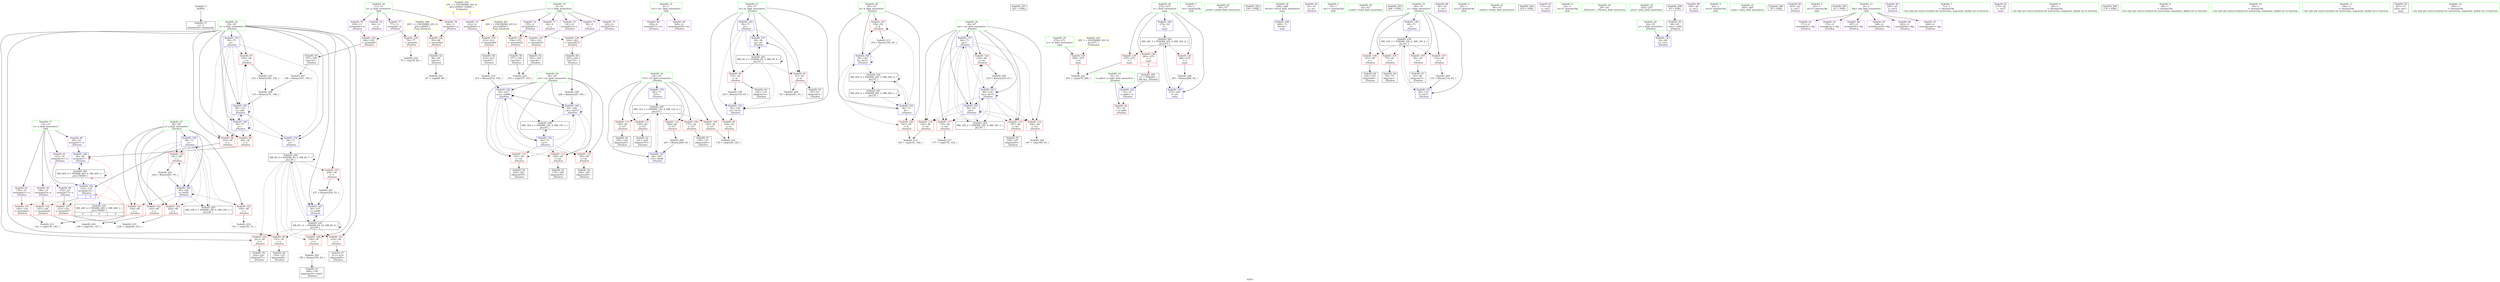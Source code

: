 digraph "SVFG" {
	label="SVFG";

	Node0x555fb4317690 [shape=record,color=grey,label="{NodeID: 0\nNullPtr}"];
	Node0x555fb4317690 -> Node0x555fb4338580[style=solid];
	Node0x555fb4338f70 [shape=record,color=red,label="{NodeID: 97\n100\<--38\n\<--x\n_Z5solvei\n}"];
	Node0x555fb4338f70 -> Node0x555fb4344d30[style=solid];
	Node0x555fb4327510 [shape=record,color=green,label="{NodeID: 14\n6\<--7\nocc\<--occ_field_insensitive\nGlob }"];
	Node0x555fb4327510 -> Node0x555fb433af00[style=solid];
	Node0x555fb4327510 -> Node0x555fb433afd0[style=solid];
	Node0x555fb4339ad0 [shape=record,color=red,label="{NodeID: 111\n230\<--42\n\<--i15\n_Z5solvei\n}"];
	Node0x555fb4339ad0 -> Node0x555fb433a950[style=solid];
	Node0x555fb4337d40 [shape=record,color=green,label="{NodeID: 28\n50\<--51\nk\<--k_field_insensitive\n_Z5solvei\n}"];
	Node0x555fb4337d40 -> Node0x555fb433ee40[style=solid];
	Node0x555fb4337d40 -> Node0x555fb433ef10[style=solid];
	Node0x555fb4337d40 -> Node0x555fb4340910[style=solid];
	Node0x555fb4337d40 -> Node0x555fb43409e0[style=solid];
	Node0x555fb40c2750 [shape=record,color=black,label="{NodeID: 291\n251 = PHI()\n}"];
	Node0x555fb4344a30 [shape=record,color=grey,label="{NodeID: 208\n110 = Binary(101, 108, )\n}"];
	Node0x555fb4344a30 -> Node0x555fb43401c0[style=solid];
	Node0x555fb433ed70 [shape=record,color=red,label="{NodeID: 125\n241\<--48\n\<--j\n_Z5solvei\n}"];
	Node0x555fb433ed70 -> Node0x555fb43442f0[style=solid];
	Node0x555fb43389c0 [shape=record,color=black,label="{NodeID: 42\n86\<--85\nconv5\<--\n_Z5solvei\n}"];
	Node0x555fb43389c0 -> Node0x555fb4345db0[style=solid];
	Node0x555fb4345f30 [shape=record,color=grey,label="{NodeID: 222\n281 = cmp(279, 280, )\n}"];
	Node0x555fb433f8d0 [shape=record,color=red,label="{NodeID: 139\n279\<--272\n\<--i\nmain\n}"];
	Node0x555fb433f8d0 -> Node0x555fb4345f30[style=solid];
	Node0x555fb433a540 [shape=record,color=black,label="{NodeID: 56\n202\<--201\nidxprom59\<--\n_Z5solvei\n}"];
	Node0x555fb4340430 [shape=record,color=blue,label="{NodeID: 153\n123\<--118\narrayidx14\<--\n_Z5solvei\n|{|<s3>9}}"];
	Node0x555fb4340430 -> Node0x555fb433f250[style=dashed];
	Node0x555fb4340430 -> Node0x555fb433f320[style=dashed];
	Node0x555fb4340430 -> Node0x555fb433f730[style=dashed];
	Node0x555fb4340430:s3 -> Node0x555fb4352870[style=dashed,color=blue];
	Node0x555fb433b0a0 [shape=record,color=purple,label="{NodeID: 70\n59\<--8\n\<--s\n_Z5solvei\n}"];
	Node0x555fb4355970 [shape=record,color=black,label="{NodeID: 250\nMR_18V_2 = PHI(MR_18V_4, MR_18V_1, )\npts\{49 \}\n}"];
	Node0x555fb4355970 -> Node0x555fb4340840[style=dashed];
	Node0x555fb4340f90 [shape=record,color=blue,label="{NodeID: 167\n42\<--247\ni15\<--inc86\n_Z5solvei\n}"];
	Node0x555fb4340f90 -> Node0x555fb4354a70[style=dashed];
	Node0x555fb433bc00 [shape=record,color=purple,label="{NodeID: 84\n232\<--14\narrayidx77\<--a\n_Z5solvei\n}"];
	Node0x555fb433bc00 -> Node0x555fb433f730[style=solid];
	Node0x555fb4318040 [shape=record,color=green,label="{NodeID: 1\n16\<--1\n.str\<--dummyObj\nGlob }"];
	Node0x555fb4339040 [shape=record,color=red,label="{NodeID: 98\n118\<--38\n\<--x\n_Z5solvei\n}"];
	Node0x555fb4339040 -> Node0x555fb4340430[style=solid];
	Node0x555fb4327610 [shape=record,color=green,label="{NodeID: 15\n8\<--10\ns\<--s_field_insensitive\nGlob }"];
	Node0x555fb4327610 -> Node0x555fb433b0a0[style=solid];
	Node0x555fb4327610 -> Node0x555fb433b170[style=solid];
	Node0x555fb4327610 -> Node0x555fb433b240[style=solid];
	Node0x555fb4327610 -> Node0x555fb433b310[style=solid];
	Node0x555fb4327610 -> Node0x555fb433b3e0[style=solid];
	Node0x555fb4327610 -> Node0x555fb433b4b0[style=solid];
	Node0x555fb4339ba0 [shape=record,color=red,label="{NodeID: 112\n246\<--42\n\<--i15\n_Z5solvei\n}"];
	Node0x555fb4339ba0 -> Node0x555fb433d3f0[style=solid];
	Node0x555fb4337e10 [shape=record,color=green,label="{NodeID: 29\n56\<--57\nprintf\<--printf_field_insensitive\n}"];
	Node0x555fb4364f10 [shape=record,color=black,label="{NodeID: 292\n190 = PHI()\n}"];
	Node0x555fb4344bb0 [shape=record,color=grey,label="{NodeID: 209\n92 = Binary(91, 93, )\n}"];
	Node0x555fb4344bb0 -> Node0x555fb433ff50[style=solid];
	Node0x555fb433ee40 [shape=record,color=red,label="{NodeID: 126\n181\<--50\n\<--k\n_Z5solvei\n}"];
	Node0x555fb433ee40 -> Node0x555fb4345330[style=solid];
	Node0x555fb4338a90 [shape=record,color=black,label="{NodeID: 43\n95\<--91\nidxprom6\<--\n_Z5solvei\n}"];
	Node0x555fb43460b0 [shape=record,color=grey,label="{NodeID: 223\n164 = cmp(157, 163, )\n}"];
	Node0x555fb433f9a0 [shape=record,color=red,label="{NodeID: 140\n283\<--272\n\<--i\nmain\n|{<s0>9}}"];
	Node0x555fb433f9a0:s0 -> Node0x555fb4365210[style=solid,color=red];
	Node0x555fb433a610 [shape=record,color=black,label="{NodeID: 57\n211\<--210\nidxprom65\<--\n_Z5solvei\n}"];
	Node0x555fb4340500 [shape=record,color=blue,label="{NodeID: 154\n38\<--71\nx\<--\n_Z5solvei\n}"];
	Node0x555fb4340500 -> Node0x555fb4354570[style=dashed];
	Node0x555fb433b170 [shape=record,color=purple,label="{NodeID: 71\n64\<--8\n\<--s\n_Z5solvei\n}"];
	Node0x555fb4355e70 [shape=record,color=black,label="{NodeID: 251\nMR_20V_2 = PHI(MR_20V_3, MR_20V_1, )\npts\{51 \}\n}"];
	Node0x555fb4355e70 -> Node0x555fb4340910[style=dashed];
	Node0x555fb4355e70 -> Node0x555fb4350570[style=dashed];
	Node0x555fb4355e70 -> Node0x555fb4355e70[style=dashed];
	Node0x555fb4341060 [shape=record,color=blue,label="{NodeID: 168\n268\<--71\nretval\<--\nmain\n}"];
	Node0x555fb433bcd0 [shape=record,color=purple,label="{NodeID: 85\n54\<--16\n\<--.str\n_Z5solvei\n}"];
	Node0x555fb431a7e0 [shape=record,color=green,label="{NodeID: 2\n18\<--1\n.str.1\<--dummyObj\nGlob }"];
	Node0x555fb4339110 [shape=record,color=red,label="{NodeID: 99\n153\<--38\n\<--x\n_Z5solvei\n}"];
	Node0x555fb4339110 -> Node0x555fb4339f90[style=solid];
	Node0x555fb4327710 [shape=record,color=green,label="{NodeID: 16\n11\<--13\np\<--p_field_insensitive\nGlob }"];
	Node0x555fb4327710 -> Node0x555fb433b580[style=solid];
	Node0x555fb4327710 -> Node0x555fb433b650[style=solid];
	Node0x555fb4327710 -> Node0x555fb433b720[style=solid];
	Node0x555fb4327710 -> Node0x555fb433b7f0[style=solid];
	Node0x555fb4339c70 [shape=record,color=red,label="{NodeID: 113\n169\<--44\n\<--cur\n_Z5solvei\n}"];
	Node0x555fb4339c70 -> Node0x555fb433a2d0[style=solid];
	Node0x555fb4337f10 [shape=record,color=green,label="{NodeID: 30\n62\<--63\nscanf\<--scanf_field_insensitive\n}"];
	Node0x555fb4365010 [shape=record,color=black,label="{NodeID: 293\n206 = PHI()\n}"];
	Node0x555fb4344d30 [shape=record,color=grey,label="{NodeID: 210\n101 = Binary(100, 102, )\n}"];
	Node0x555fb4344d30 -> Node0x555fb4344a30[style=solid];
	Node0x555fb433ef10 [shape=record,color=red,label="{NodeID: 127\n192\<--50\n\<--k\n_Z5solvei\n}"];
	Node0x555fb433ef10 -> Node0x555fb4344eb0[style=solid];
	Node0x555fb4338b60 [shape=record,color=black,label="{NodeID: 44\n104\<--103\nidxprom8\<--\n_Z5solvei\n}"];
	Node0x555fb4346230 [shape=record,color=grey,label="{NodeID: 224\n167 = cmp(166, 93, )\n}"];
	Node0x555fb433fa70 [shape=record,color=red,label="{NodeID: 141\n286\<--272\n\<--i\nmain\n}"];
	Node0x555fb433fa70 -> Node0x555fb4344730[style=solid];
	Node0x555fb433a6e0 [shape=record,color=black,label="{NodeID: 58\n214\<--213\nconv67\<--\n_Z5solvei\n}"];
	Node0x555fb433a6e0 -> Node0x555fb4345030[style=solid];
	Node0x555fb4351970 [shape=record,color=black,label="{NodeID: 238\nMR_10V_3 = PHI(MR_10V_4, MR_10V_2, )\npts\{41 \}\n}"];
	Node0x555fb4351970 -> Node0x555fb4339520[style=dashed];
	Node0x555fb4351970 -> Node0x555fb43395f0[style=dashed];
	Node0x555fb4351970 -> Node0x555fb43396c0[style=dashed];
	Node0x555fb4351970 -> Node0x555fb4339790[style=dashed];
	Node0x555fb4351970 -> Node0x555fb4340290[style=dashed];
	Node0x555fb43405d0 [shape=record,color=blue,label="{NodeID: 155\n42\<--71\ni15\<--\n_Z5solvei\n}"];
	Node0x555fb43405d0 -> Node0x555fb4354a70[style=dashed];
	Node0x555fb433b240 [shape=record,color=purple,label="{NodeID: 72\n155\<--8\narrayidx29\<--s\n_Z5solvei\n}"];
	Node0x555fb433b240 -> Node0x555fb433f3f0[style=solid];
	Node0x555fb4356370 [shape=record,color=yellow,style=double,label="{NodeID: 252\n35V_1 = ENCHI(MR_35V_0)\npts\{100000 130000 \}\nFun[main]|{<s0>9|<s1>9}}"];
	Node0x555fb4356370:s0 -> Node0x555fb4357b60[style=dashed,color=red];
	Node0x555fb4356370:s1 -> Node0x555fb4357c40[style=dashed,color=red];
	Node0x555fb4341130 [shape=record,color=blue,label="{NodeID: 169\n272\<--93\ni\<--\nmain\n}"];
	Node0x555fb4341130 -> Node0x555fb4352d70[style=dashed];
	Node0x555fb433bda0 [shape=record,color=purple,label="{NodeID: 86\n58\<--18\n\<--.str.1\n_Z5solvei\n}"];
	Node0x555fb4317830 [shape=record,color=green,label="{NodeID: 3\n20\<--1\n.str.2\<--dummyObj\nGlob }"];
	Node0x555fb43391e0 [shape=record,color=red,label="{NodeID: 100\n158\<--38\n\<--x\n_Z5solvei\n}"];
	Node0x555fb43391e0 -> Node0x555fb43445b0[style=solid];
	Node0x555fb4337510 [shape=record,color=green,label="{NodeID: 17\n14\<--15\na\<--a_field_insensitive\nGlob }"];
	Node0x555fb4337510 -> Node0x555fb433b8c0[style=solid];
	Node0x555fb4337510 -> Node0x555fb433b990[style=solid];
	Node0x555fb4337510 -> Node0x555fb433ba60[style=solid];
	Node0x555fb4337510 -> Node0x555fb433bb30[style=solid];
	Node0x555fb4337510 -> Node0x555fb433bc00[style=solid];
	Node0x555fb4339d40 [shape=record,color=red,label="{NodeID: 114\n185\<--44\n\<--cur\n_Z5solvei\n}"];
	Node0x555fb4339d40 -> Node0x555fb433a3a0[style=solid];
	Node0x555fb4338010 [shape=record,color=green,label="{NodeID: 31\n66\<--67\nstrlen\<--strlen_field_insensitive\n}"];
	Node0x555fb4365110 [shape=record,color=black,label="{NodeID: 294\n276 = PHI()\n}"];
	Node0x555fb4344eb0 [shape=record,color=grey,label="{NodeID: 211\n193 = Binary(192, 93, )\n}"];
	Node0x555fb4344eb0 -> Node0x555fb43409e0[style=solid];
	Node0x555fb433efe0 [shape=record,color=red,label="{NodeID: 128\n78\<--77\n\<--arrayidx\n_Z5solvei\n}"];
	Node0x555fb433efe0 -> Node0x555fb4345c30[style=solid];
	Node0x555fb4338c30 [shape=record,color=black,label="{NodeID: 45\n107\<--106\nconv10\<--\n_Z5solvei\n}"];
	Node0x555fb4338c30 -> Node0x555fb43448b0[style=solid];
	Node0x555fb433fb40 [shape=record,color=blue,label="{NodeID: 142\n32\<--31\ntc.addr\<--tc\n_Z5solvei\n}"];
	Node0x555fb433fb40 -> Node0x555fb433c280[style=dashed];
	Node0x555fb433a7b0 [shape=record,color=black,label="{NodeID: 59\n222\<--221\nidxprom71\<--\n_Z5solvei\n}"];
	Node0x555fb43406a0 [shape=record,color=blue,label="{NodeID: 156\n44\<--71\ncur\<--\n_Z5solvei\n}"];
	Node0x555fb43406a0 -> Node0x555fb4339c70[style=dashed];
	Node0x555fb43406a0 -> Node0x555fb4339d40[style=dashed];
	Node0x555fb43406a0 -> Node0x555fb4339e10[style=dashed];
	Node0x555fb43406a0 -> Node0x555fb4340b80[style=dashed];
	Node0x555fb43406a0 -> Node0x555fb4340d20[style=dashed];
	Node0x555fb43406a0 -> Node0x555fb4354f70[style=dashed];
	Node0x555fb433b310 [shape=record,color=purple,label="{NodeID: 73\n161\<--8\narrayidx33\<--s\n_Z5solvei\n}"];
	Node0x555fb433b310 -> Node0x555fb433f4c0[style=solid];
	Node0x555fb4356ec0 [shape=record,color=yellow,style=double,label="{NodeID: 253\n30V_1 = ENCHI(MR_30V_0)\npts\{271 \}\nFun[main]}"];
	Node0x555fb4356ec0 -> Node0x555fb433f800[style=dashed];
	Node0x555fb4341200 [shape=record,color=blue,label="{NodeID: 170\n272\<--287\ni\<--inc\nmain\n}"];
	Node0x555fb4341200 -> Node0x555fb4352d70[style=dashed];
	Node0x555fb433be70 [shape=record,color=purple,label="{NodeID: 87\n173\<--20\n\<--.str.2\n_Z5solvei\n}"];
	Node0x555fb43178c0 [shape=record,color=green,label="{NodeID: 4\n22\<--1\n.str.3\<--dummyObj\nGlob }"];
	Node0x555fb4357b60 [shape=record,color=yellow,style=double,label="{NodeID: 267\n22V_1 = ENCHI(MR_22V_0)\npts\{100000 \}\nFun[_Z5solvei]}"];
	Node0x555fb4357b60 -> Node0x555fb433f3f0[style=dashed];
	Node0x555fb4357b60 -> Node0x555fb433f4c0[style=dashed];
	Node0x555fb4357b60 -> Node0x555fb433f590[style=dashed];
	Node0x555fb4357b60 -> Node0x555fb433f660[style=dashed];
	Node0x555fb43392b0 [shape=record,color=red,label="{NodeID: 101\n210\<--38\n\<--x\n_Z5solvei\n}"];
	Node0x555fb43392b0 -> Node0x555fb433a610[style=solid];
	Node0x555fb43375a0 [shape=record,color=green,label="{NodeID: 18\n28\<--29\n_Z5solvei\<--_Z5solvei_field_insensitive\n}"];
	Node0x555fb433cdf0 [shape=record,color=grey,label="{NodeID: 198\n120 = Binary(119, 93, )\n}"];
	Node0x555fb433cdf0 -> Node0x555fb4340360[style=solid];
	Node0x555fb4339e10 [shape=record,color=red,label="{NodeID: 115\n201\<--44\n\<--cur\n_Z5solvei\n}"];
	Node0x555fb4339e10 -> Node0x555fb433a540[style=solid];
	Node0x555fb4338110 [shape=record,color=green,label="{NodeID: 32\n252\<--253\nputs\<--puts_field_insensitive\n}"];
	Node0x555fb4365210 [shape=record,color=black,label="{NodeID: 295\n31 = PHI(283, )\n0th arg _Z5solvei }"];
	Node0x555fb4365210 -> Node0x555fb433fb40[style=solid];
	Node0x555fb4345030 [shape=record,color=grey,label="{NodeID: 212\n215 = Binary(214, 109, )\n}"];
	Node0x555fb4345030 -> Node0x555fb4340b80[style=solid];
	Node0x555fb433f0b0 [shape=record,color=red,label="{NodeID: 129\n85\<--84\n\<--arrayidx4\n_Z5solvei\n}"];
	Node0x555fb433f0b0 -> Node0x555fb43389c0[style=solid];
	Node0x555fb4338d00 [shape=record,color=black,label="{NodeID: 46\n122\<--119\nidxprom13\<--\n_Z5solvei\n}"];
	Node0x555fb433fc10 [shape=record,color=blue,label="{NodeID: 143\n34\<--68\nn\<--conv\n_Z5solvei\n}"];
	Node0x555fb433a880 [shape=record,color=black,label="{NodeID: 60\n225\<--224\nconv73\<--\n_Z5solvei\n}"];
	Node0x555fb433a880 -> Node0x555fb433cf70[style=solid];
	Node0x555fb4340770 [shape=record,color=blue,label="{NodeID: 157\n46\<--71\ncnt\<--\n_Z5solvei\n}"];
	Node0x555fb4340770 -> Node0x555fb433e620[style=dashed];
	Node0x555fb4340770 -> Node0x555fb433e6f0[style=dashed];
	Node0x555fb4340770 -> Node0x555fb433e7c0[style=dashed];
	Node0x555fb4340770 -> Node0x555fb433e890[style=dashed];
	Node0x555fb4340770 -> Node0x555fb433e960[style=dashed];
	Node0x555fb4340770 -> Node0x555fb4340ab0[style=dashed];
	Node0x555fb4340770 -> Node0x555fb4340c50[style=dashed];
	Node0x555fb4340770 -> Node0x555fb4355470[style=dashed];
	Node0x555fb433b3e0 [shape=record,color=purple,label="{NodeID: 74\n212\<--8\narrayidx66\<--s\n_Z5solvei\n}"];
	Node0x555fb433b3e0 -> Node0x555fb433f590[style=solid];
	Node0x555fb433bf40 [shape=record,color=purple,label="{NodeID: 88\n189\<--20\n\<--.str.2\n_Z5solvei\n}"];
	Node0x555fb4317950 [shape=record,color=green,label="{NodeID: 5\n24\<--1\n.str.4\<--dummyObj\nGlob }"];
	Node0x555fb4357c40 [shape=record,color=yellow,style=double,label="{NodeID: 268\n24V_1 = ENCHI(MR_24V_0)\npts\{130000 \}\nFun[_Z5solvei]}"];
	Node0x555fb4357c40 -> Node0x555fb433efe0[style=dashed];
	Node0x555fb4357c40 -> Node0x555fb433f0b0[style=dashed];
	Node0x555fb4357c40 -> Node0x555fb433f180[style=dashed];
	Node0x555fb4339380 [shape=record,color=red,label="{NodeID: 102\n221\<--38\n\<--x\n_Z5solvei\n}"];
	Node0x555fb4339380 -> Node0x555fb433a7b0[style=solid];
	Node0x555fb4337630 [shape=record,color=green,label="{NodeID: 19\n32\<--33\ntc.addr\<--tc.addr_field_insensitive\n_Z5solvei\n}"];
	Node0x555fb4337630 -> Node0x555fb433c280[style=solid];
	Node0x555fb4337630 -> Node0x555fb433fb40[style=solid];
	Node0x555fb433cf70 [shape=record,color=grey,label="{NodeID: 199\n226 = Binary(225, 109, )\n}"];
	Node0x555fb433cf70 -> Node0x555fb4340d20[style=solid];
	Node0x555fb433e620 [shape=record,color=red,label="{NodeID: 116\n166\<--46\n\<--cnt\n_Z5solvei\n}"];
	Node0x555fb433e620 -> Node0x555fb4346230[style=solid];
	Node0x555fb4338210 [shape=record,color=green,label="{NodeID: 33\n265\<--266\nmain\<--main_field_insensitive\n}"];
	Node0x555fb4365a20 [shape=record,color=black,label="{NodeID: 296\n55 = PHI()\n}"];
	Node0x555fb43451b0 [shape=record,color=grey,label="{NodeID: 213\n141 = cmp(136, 140, )\n}"];
	Node0x555fb433f180 [shape=record,color=red,label="{NodeID: 130\n106\<--105\n\<--arrayidx9\n_Z5solvei\n}"];
	Node0x555fb433f180 -> Node0x555fb4338c30[style=solid];
	Node0x555fb4338dd0 [shape=record,color=black,label="{NodeID: 47\n138\<--137\nidxprom20\<--\n_Z5solvei\n}"];
	Node0x555fb433fce0 [shape=record,color=blue,label="{NodeID: 144\n36\<--71\nm\<--\n_Z5solvei\n}"];
	Node0x555fb433fce0 -> Node0x555fb433c350[style=dashed];
	Node0x555fb433fce0 -> Node0x555fb433c420[style=dashed];
	Node0x555fb433fce0 -> Node0x555fb433ff50[style=dashed];
	Node0x555fb433fce0 -> Node0x555fb4340360[style=dashed];
	Node0x555fb433fce0 -> Node0x555fb4353270[style=dashed];
	Node0x555fb433a950 [shape=record,color=black,label="{NodeID: 61\n231\<--230\nidxprom76\<--\n_Z5solvei\n}"];
	Node0x555fb4352870 [shape=record,color=black,label="{NodeID: 241\nMR_26V_2 = PHI(MR_26V_3, MR_26V_1, )\npts\{150000 \}\n|{<s0>9|<s1>9|<s2>9}}"];
	Node0x555fb4352870:s0 -> Node0x555fb4340020[style=dashed,color=red];
	Node0x555fb4352870:s1 -> Node0x555fb4340430[style=dashed,color=red];
	Node0x555fb4352870:s2 -> Node0x555fb4354070[style=dashed,color=red];
	Node0x555fb4340840 [shape=record,color=blue,label="{NodeID: 158\n48\<--71\nj\<--\n_Z5solvei\n}"];
	Node0x555fb4340840 -> Node0x555fb433ea30[style=dashed];
	Node0x555fb4340840 -> Node0x555fb433eb00[style=dashed];
	Node0x555fb4340840 -> Node0x555fb433ebd0[style=dashed];
	Node0x555fb4340840 -> Node0x555fb433eca0[style=dashed];
	Node0x555fb4340840 -> Node0x555fb433ed70[style=dashed];
	Node0x555fb4340840 -> Node0x555fb4340ec0[style=dashed];
	Node0x555fb4340840 -> Node0x555fb4355970[style=dashed];
	Node0x555fb433b4b0 [shape=record,color=purple,label="{NodeID: 75\n223\<--8\narrayidx72\<--s\n_Z5solvei\n}"];
	Node0x555fb433b4b0 -> Node0x555fb433f660[style=solid];
	Node0x555fb433c010 [shape=record,color=purple,label="{NodeID: 89\n205\<--22\n\<--.str.3\n_Z5solvei\n}"];
	Node0x555fb43179e0 [shape=record,color=green,label="{NodeID: 6\n26\<--1\n.str.5\<--dummyObj\nGlob }"];
	Node0x555fb4339450 [shape=record,color=red,label="{NodeID: 103\n236\<--38\n\<--x\n_Z5solvei\n}"];
	Node0x555fb4339450 -> Node0x555fb433d270[style=solid];
	Node0x555fb43376c0 [shape=record,color=green,label="{NodeID: 20\n34\<--35\nn\<--n_field_insensitive\n_Z5solvei\n}"];
	Node0x555fb43376c0 -> Node0x555fb433fc10[style=solid];
	Node0x555fb433d0f0 [shape=record,color=grey,label="{NodeID: 200\n219 = Binary(218, 93, )\n}"];
	Node0x555fb433d0f0 -> Node0x555fb4340c50[style=solid];
	Node0x555fb433e6f0 [shape=record,color=red,label="{NodeID: 117\n176\<--46\n\<--cnt\n_Z5solvei\n}"];
	Node0x555fb433e6f0 -> Node0x555fb43457b0[style=solid];
	Node0x555fb4338310 [shape=record,color=green,label="{NodeID: 34\n268\<--269\nretval\<--retval_field_insensitive\nmain\n}"];
	Node0x555fb4338310 -> Node0x555fb4341060[style=solid];
	Node0x555fb4365b20 [shape=record,color=black,label="{NodeID: 297\n61 = PHI()\n}"];
	Node0x555fb4345330 [shape=record,color=grey,label="{NodeID: 214\n183 = cmp(181, 182, )\n}"];
	Node0x555fb433f250 [shape=record,color=red,label="{NodeID: 131\n140\<--139\n\<--arrayidx21\n_Z5solvei\n}"];
	Node0x555fb433f250 -> Node0x555fb43451b0[style=solid];
	Node0x555fb4339ec0 [shape=record,color=black,label="{NodeID: 48\n145\<--144\nidxprom24\<--\n_Z5solvei\n}"];
	Node0x555fb433fdb0 [shape=record,color=blue,label="{NodeID: 145\n38\<--71\nx\<--\n_Z5solvei\n}"];
	Node0x555fb433fdb0 -> Node0x555fb4338ea0[style=dashed];
	Node0x555fb433fdb0 -> Node0x555fb4338f70[style=dashed];
	Node0x555fb433fdb0 -> Node0x555fb4339040[style=dashed];
	Node0x555fb433fdb0 -> Node0x555fb43400f0[style=dashed];
	Node0x555fb433fdb0 -> Node0x555fb43401c0[style=dashed];
	Node0x555fb433fdb0 -> Node0x555fb4340500[style=dashed];
	Node0x555fb433aa20 [shape=record,color=purple,label="{NodeID: 62\n171\<--4\narrayidx40\<--dig\n_Z5solvei\n}"];
	Node0x555fb4352d70 [shape=record,color=black,label="{NodeID: 242\nMR_32V_3 = PHI(MR_32V_4, MR_32V_2, )\npts\{273 \}\n}"];
	Node0x555fb4352d70 -> Node0x555fb433f8d0[style=dashed];
	Node0x555fb4352d70 -> Node0x555fb433f9a0[style=dashed];
	Node0x555fb4352d70 -> Node0x555fb433fa70[style=dashed];
	Node0x555fb4352d70 -> Node0x555fb4341200[style=dashed];
	Node0x555fb4340910 [shape=record,color=blue,label="{NodeID: 159\n50\<--71\nk\<--\n_Z5solvei\n}"];
	Node0x555fb4340910 -> Node0x555fb433ee40[style=dashed];
	Node0x555fb4340910 -> Node0x555fb433ef10[style=dashed];
	Node0x555fb4340910 -> Node0x555fb43409e0[style=dashed];
	Node0x555fb4340910 -> Node0x555fb4350570[style=dashed];
	Node0x555fb433b580 [shape=record,color=purple,label="{NodeID: 76\n60\<--11\n\<--p\n_Z5solvei\n}"];
	Node0x555fb433c0e0 [shape=record,color=purple,label="{NodeID: 90\n250\<--24\n\<--.str.4\n_Z5solvei\n}"];
	Node0x555fb431aab0 [shape=record,color=green,label="{NodeID: 7\n71\<--1\n\<--dummyObj\nCan only get source location for instruction, argument, global var or function.}"];
	Node0x555fb4339520 [shape=record,color=red,label="{NodeID: 104\n75\<--40\n\<--i\n_Z5solvei\n}"];
	Node0x555fb4339520 -> Node0x555fb4338820[style=solid];
	Node0x555fb4337790 [shape=record,color=green,label="{NodeID: 21\n36\<--37\nm\<--m_field_insensitive\n_Z5solvei\n}"];
	Node0x555fb4337790 -> Node0x555fb433c350[style=solid];
	Node0x555fb4337790 -> Node0x555fb433c420[style=solid];
	Node0x555fb4337790 -> Node0x555fb433c4f0[style=solid];
	Node0x555fb4337790 -> Node0x555fb433fce0[style=solid];
	Node0x555fb4337790 -> Node0x555fb433ff50[style=solid];
	Node0x555fb4337790 -> Node0x555fb4340360[style=solid];
	Node0x555fb433d270 [shape=record,color=grey,label="{NodeID: 201\n237 = Binary(236, 93, )\n}"];
	Node0x555fb433d270 -> Node0x555fb4340df0[style=solid];
	Node0x555fb433e7c0 [shape=record,color=red,label="{NodeID: 118\n182\<--46\n\<--cnt\n_Z5solvei\n}"];
	Node0x555fb433e7c0 -> Node0x555fb4345330[style=solid];
	Node0x555fb43383e0 [shape=record,color=green,label="{NodeID: 35\n270\<--271\ntc\<--tc_field_insensitive\nmain\n}"];
	Node0x555fb43383e0 -> Node0x555fb433f800[style=solid];
	Node0x555fb4365c20 [shape=record,color=black,label="{NodeID: 298\n65 = PHI()\n}"];
	Node0x555fb4365c20 -> Node0x555fb4338680[style=solid];
	Node0x555fb43454b0 [shape=record,color=grey,label="{NodeID: 215\n234 = cmp(229, 233, )\n}"];
	Node0x555fb433f320 [shape=record,color=red,label="{NodeID: 132\n147\<--146\n\<--arrayidx25\n_Z5solvei\n}"];
	Node0x555fb433f320 -> Node0x555fb4345ab0[style=solid];
	Node0x555fb4339f90 [shape=record,color=black,label="{NodeID: 49\n154\<--153\nidxprom28\<--\n_Z5solvei\n}"];
	Node0x555fb433fe80 [shape=record,color=blue,label="{NodeID: 146\n40\<--71\ni\<--\n_Z5solvei\n}"];
	Node0x555fb433fe80 -> Node0x555fb4351970[style=dashed];
	Node0x555fb433aaf0 [shape=record,color=purple,label="{NodeID: 63\n172\<--4\narraydecay\<--dig\n_Z5solvei\n}"];
	Node0x555fb4353270 [shape=record,color=black,label="{NodeID: 243\nMR_6V_5 = PHI(MR_6V_3, MR_6V_4, )\npts\{37 \}\n}"];
	Node0x555fb4353270 -> Node0x555fb433c350[style=dashed];
	Node0x555fb4353270 -> Node0x555fb433c420[style=dashed];
	Node0x555fb4353270 -> Node0x555fb433ff50[style=dashed];
	Node0x555fb4353270 -> Node0x555fb4340360[style=dashed];
	Node0x555fb4353270 -> Node0x555fb4353270[style=dashed];
	Node0x555fb43409e0 [shape=record,color=blue,label="{NodeID: 160\n50\<--193\nk\<--inc53\n_Z5solvei\n}"];
	Node0x555fb43409e0 -> Node0x555fb433ee40[style=dashed];
	Node0x555fb43409e0 -> Node0x555fb433ef10[style=dashed];
	Node0x555fb43409e0 -> Node0x555fb43409e0[style=dashed];
	Node0x555fb43409e0 -> Node0x555fb4350570[style=dashed];
	Node0x555fb433b650 [shape=record,color=purple,label="{NodeID: 77\n77\<--11\narrayidx\<--p\n_Z5solvei\n}"];
	Node0x555fb433b650 -> Node0x555fb433efe0[style=solid];
	Node0x555fb433c1b0 [shape=record,color=purple,label="{NodeID: 91\n275\<--26\n\<--.str.5\nmain\n}"];
	Node0x555fb431ab70 [shape=record,color=green,label="{NodeID: 8\n80\<--1\n\<--dummyObj\nCan only get source location for instruction, argument, global var or function.}"];
	Node0x555fb43395f0 [shape=record,color=red,label="{NodeID: 105\n82\<--40\n\<--i\n_Z5solvei\n}"];
	Node0x555fb43395f0 -> Node0x555fb43388f0[style=solid];
	Node0x555fb4337860 [shape=record,color=green,label="{NodeID: 22\n38\<--39\nx\<--x_field_insensitive\n_Z5solvei\n}"];
	Node0x555fb4337860 -> Node0x555fb4338ea0[style=solid];
	Node0x555fb4337860 -> Node0x555fb4338f70[style=solid];
	Node0x555fb4337860 -> Node0x555fb4339040[style=solid];
	Node0x555fb4337860 -> Node0x555fb4339110[style=solid];
	Node0x555fb4337860 -> Node0x555fb43391e0[style=solid];
	Node0x555fb4337860 -> Node0x555fb43392b0[style=solid];
	Node0x555fb4337860 -> Node0x555fb4339380[style=solid];
	Node0x555fb4337860 -> Node0x555fb4339450[style=solid];
	Node0x555fb4337860 -> Node0x555fb433fdb0[style=solid];
	Node0x555fb4337860 -> Node0x555fb43400f0[style=solid];
	Node0x555fb4337860 -> Node0x555fb43401c0[style=solid];
	Node0x555fb4337860 -> Node0x555fb4340500[style=solid];
	Node0x555fb4337860 -> Node0x555fb4340df0[style=solid];
	Node0x555fb433d3f0 [shape=record,color=grey,label="{NodeID: 202\n247 = Binary(246, 93, )\n}"];
	Node0x555fb433d3f0 -> Node0x555fb4340f90[style=solid];
	Node0x555fb433e890 [shape=record,color=red,label="{NodeID: 119\n197\<--46\n\<--cnt\n_Z5solvei\n}"];
	Node0x555fb433e890 -> Node0x555fb433a470[style=solid];
	Node0x555fb43384b0 [shape=record,color=green,label="{NodeID: 36\n272\<--273\ni\<--i_field_insensitive\nmain\n}"];
	Node0x555fb43384b0 -> Node0x555fb433f8d0[style=solid];
	Node0x555fb43384b0 -> Node0x555fb433f9a0[style=solid];
	Node0x555fb43384b0 -> Node0x555fb433fa70[style=solid];
	Node0x555fb43384b0 -> Node0x555fb4341130[style=solid];
	Node0x555fb43384b0 -> Node0x555fb4341200[style=solid];
	Node0x555fb4365d80 [shape=record,color=black,label="{NodeID: 299\n174 = PHI()\n}"];
	Node0x555fb4345630 [shape=record,color=grey,label="{NodeID: 216\n130 = cmp(128, 129, )\n}"];
	Node0x555fb433f3f0 [shape=record,color=red,label="{NodeID: 133\n156\<--155\n\<--arrayidx29\n_Z5solvei\n}"];
	Node0x555fb433f3f0 -> Node0x555fb433a060[style=solid];
	Node0x555fb433a060 [shape=record,color=black,label="{NodeID: 50\n157\<--156\nconv30\<--\n_Z5solvei\n}"];
	Node0x555fb433a060 -> Node0x555fb43460b0[style=solid];
	Node0x555fb433ff50 [shape=record,color=blue,label="{NodeID: 147\n36\<--92\nm\<--inc\n_Z5solvei\n}"];
	Node0x555fb433ff50 -> Node0x555fb4353270[style=dashed];
	Node0x555fb433abc0 [shape=record,color=purple,label="{NodeID: 64\n187\<--4\narrayidx49\<--dig\n_Z5solvei\n}"];
	Node0x555fb4340ab0 [shape=record,color=blue,label="{NodeID: 161\n46\<--93\ncnt\<--\n_Z5solvei\n}"];
	Node0x555fb4340ab0 -> Node0x555fb433e620[style=dashed];
	Node0x555fb4340ab0 -> Node0x555fb433e6f0[style=dashed];
	Node0x555fb4340ab0 -> Node0x555fb433e7c0[style=dashed];
	Node0x555fb4340ab0 -> Node0x555fb433e890[style=dashed];
	Node0x555fb4340ab0 -> Node0x555fb433e960[style=dashed];
	Node0x555fb4340ab0 -> Node0x555fb4340ab0[style=dashed];
	Node0x555fb4340ab0 -> Node0x555fb4340c50[style=dashed];
	Node0x555fb4340ab0 -> Node0x555fb4355470[style=dashed];
	Node0x555fb433b720 [shape=record,color=purple,label="{NodeID: 78\n84\<--11\narrayidx4\<--p\n_Z5solvei\n}"];
	Node0x555fb433b720 -> Node0x555fb433f0b0[style=solid];
	Node0x555fb433c280 [shape=record,color=red,label="{NodeID: 92\n53\<--32\n\<--tc.addr\n_Z5solvei\n}"];
	Node0x555fb431ac30 [shape=record,color=green,label="{NodeID: 9\n88\<--1\n\<--dummyObj\nCan only get source location for instruction, argument, global var or function.}"];
	Node0x555fb43396c0 [shape=record,color=red,label="{NodeID: 106\n103\<--40\n\<--i\n_Z5solvei\n}"];
	Node0x555fb43396c0 -> Node0x555fb4338b60[style=solid];
	Node0x555fb4337930 [shape=record,color=green,label="{NodeID: 23\n40\<--41\ni\<--i_field_insensitive\n_Z5solvei\n}"];
	Node0x555fb4337930 -> Node0x555fb4339520[style=solid];
	Node0x555fb4337930 -> Node0x555fb43395f0[style=solid];
	Node0x555fb4337930 -> Node0x555fb43396c0[style=solid];
	Node0x555fb4337930 -> Node0x555fb4339790[style=solid];
	Node0x555fb4337930 -> Node0x555fb433fe80[style=solid];
	Node0x555fb4337930 -> Node0x555fb4340290[style=solid];
	Node0x555fb43442f0 [shape=record,color=grey,label="{NodeID: 203\n242 = Binary(241, 93, )\n}"];
	Node0x555fb43442f0 -> Node0x555fb4340ec0[style=solid];
	Node0x555fb433e960 [shape=record,color=red,label="{NodeID: 120\n218\<--46\n\<--cnt\n_Z5solvei\n}"];
	Node0x555fb433e960 -> Node0x555fb433d0f0[style=solid];
	Node0x555fb4338580 [shape=record,color=black,label="{NodeID: 37\n2\<--3\ndummyVal\<--dummyVal\n}"];
	Node0x555fb43457b0 [shape=record,color=grey,label="{NodeID: 217\n177 = cmp(176, 102, )\n}"];
	Node0x555fb433f4c0 [shape=record,color=red,label="{NodeID: 134\n162\<--161\n\<--arrayidx33\n_Z5solvei\n}"];
	Node0x555fb433f4c0 -> Node0x555fb433a200[style=solid];
	Node0x555fb433a130 [shape=record,color=black,label="{NodeID: 51\n160\<--159\nidxprom32\<--sub31\n_Z5solvei\n}"];
	Node0x555fb4340020 [shape=record,color=blue,label="{NodeID: 148\n96\<--90\narrayidx7\<--\n_Z5solvei\n}"];
	Node0x555fb4340020 -> Node0x555fb4354070[style=dashed];
	Node0x555fb433ac90 [shape=record,color=purple,label="{NodeID: 65\n188\<--4\narraydecay50\<--dig\n_Z5solvei\n}"];
	Node0x555fb4354070 [shape=record,color=black,label="{NodeID: 245\nMR_26V_4 = PHI(MR_26V_2, MR_26V_3, )\npts\{150000 \}\n}"];
	Node0x555fb4354070 -> Node0x555fb4340020[style=dashed];
	Node0x555fb4354070 -> Node0x555fb4340430[style=dashed];
	Node0x555fb4354070 -> Node0x555fb4354070[style=dashed];
	Node0x555fb4340b80 [shape=record,color=blue,label="{NodeID: 162\n44\<--215\ncur\<--sub68\n_Z5solvei\n}"];
	Node0x555fb4340b80 -> Node0x555fb4339c70[style=dashed];
	Node0x555fb4340b80 -> Node0x555fb4339d40[style=dashed];
	Node0x555fb4340b80 -> Node0x555fb4339e10[style=dashed];
	Node0x555fb4340b80 -> Node0x555fb4340b80[style=dashed];
	Node0x555fb4340b80 -> Node0x555fb4340d20[style=dashed];
	Node0x555fb4340b80 -> Node0x555fb4354f70[style=dashed];
	Node0x555fb433b7f0 [shape=record,color=purple,label="{NodeID: 79\n105\<--11\narrayidx9\<--p\n_Z5solvei\n}"];
	Node0x555fb433b7f0 -> Node0x555fb433f180[style=solid];
	Node0x555fb433c350 [shape=record,color=red,label="{NodeID: 93\n91\<--36\n\<--m\n_Z5solvei\n}"];
	Node0x555fb433c350 -> Node0x555fb4338a90[style=solid];
	Node0x555fb433c350 -> Node0x555fb4344bb0[style=solid];
	Node0x555fb43271d0 [shape=record,color=green,label="{NodeID: 10\n93\<--1\n\<--dummyObj\nCan only get source location for instruction, argument, global var or function.}"];
	Node0x555fb4339790 [shape=record,color=red,label="{NodeID: 107\n114\<--40\n\<--i\n_Z5solvei\n}"];
	Node0x555fb4339790 -> Node0x555fb4344430[style=solid];
	Node0x555fb4337a00 [shape=record,color=green,label="{NodeID: 24\n42\<--43\ni15\<--i15_field_insensitive\n_Z5solvei\n}"];
	Node0x555fb4337a00 -> Node0x555fb4339860[style=solid];
	Node0x555fb4337a00 -> Node0x555fb4339930[style=solid];
	Node0x555fb4337a00 -> Node0x555fb4339a00[style=solid];
	Node0x555fb4337a00 -> Node0x555fb4339ad0[style=solid];
	Node0x555fb4337a00 -> Node0x555fb4339ba0[style=solid];
	Node0x555fb4337a00 -> Node0x555fb43405d0[style=solid];
	Node0x555fb4337a00 -> Node0x555fb4340f90[style=solid];
	Node0x555fb4344430 [shape=record,color=grey,label="{NodeID: 204\n115 = Binary(114, 93, )\n}"];
	Node0x555fb4344430 -> Node0x555fb4340290[style=solid];
	Node0x555fb433ea30 [shape=record,color=red,label="{NodeID: 121\n136\<--48\n\<--j\n_Z5solvei\n}"];
	Node0x555fb433ea30 -> Node0x555fb43451b0[style=solid];
	Node0x555fb4338680 [shape=record,color=black,label="{NodeID: 38\n68\<--65\nconv\<--call2\n_Z5solvei\n}"];
	Node0x555fb4338680 -> Node0x555fb433fc10[style=solid];
	Node0x555fb4345930 [shape=record,color=grey,label="{NodeID: 218\n151 = cmp(150, 71, )\n}"];
	Node0x555fb433f590 [shape=record,color=red,label="{NodeID: 135\n213\<--212\n\<--arrayidx66\n_Z5solvei\n}"];
	Node0x555fb433f590 -> Node0x555fb433a6e0[style=solid];
	Node0x555fb433a200 [shape=record,color=black,label="{NodeID: 52\n163\<--162\nconv34\<--\n_Z5solvei\n}"];
	Node0x555fb433a200 -> Node0x555fb43460b0[style=solid];
	Node0x555fb43400f0 [shape=record,color=blue,label="{NodeID: 149\n38\<--71\nx\<--\n_Z5solvei\n}"];
	Node0x555fb43400f0 -> Node0x555fb4338ea0[style=dashed];
	Node0x555fb43400f0 -> Node0x555fb4338f70[style=dashed];
	Node0x555fb43400f0 -> Node0x555fb4339040[style=dashed];
	Node0x555fb43400f0 -> Node0x555fb43400f0[style=dashed];
	Node0x555fb43400f0 -> Node0x555fb43401c0[style=dashed];
	Node0x555fb43400f0 -> Node0x555fb4340500[style=dashed];
	Node0x555fb433ad60 [shape=record,color=purple,label="{NodeID: 66\n203\<--4\narrayidx60\<--dig\n_Z5solvei\n}"];
	Node0x555fb4354570 [shape=record,color=black,label="{NodeID: 246\nMR_8V_8 = PHI(MR_8V_9, MR_8V_7, )\npts\{39 \}\n}"];
	Node0x555fb4354570 -> Node0x555fb4339110[style=dashed];
	Node0x555fb4354570 -> Node0x555fb43391e0[style=dashed];
	Node0x555fb4354570 -> Node0x555fb43392b0[style=dashed];
	Node0x555fb4354570 -> Node0x555fb4339380[style=dashed];
	Node0x555fb4354570 -> Node0x555fb4339450[style=dashed];
	Node0x555fb4354570 -> Node0x555fb4340df0[style=dashed];
	Node0x555fb4354570 -> Node0x555fb4350a70[style=dashed];
	Node0x555fb4354570 -> Node0x555fb4354570[style=dashed];
	Node0x555fb4340c50 [shape=record,color=blue,label="{NodeID: 163\n46\<--219\ncnt\<--inc70\n_Z5solvei\n}"];
	Node0x555fb4340c50 -> Node0x555fb433e620[style=dashed];
	Node0x555fb4340c50 -> Node0x555fb433e6f0[style=dashed];
	Node0x555fb4340c50 -> Node0x555fb433e7c0[style=dashed];
	Node0x555fb4340c50 -> Node0x555fb433e890[style=dashed];
	Node0x555fb4340c50 -> Node0x555fb433e960[style=dashed];
	Node0x555fb4340c50 -> Node0x555fb4340ab0[style=dashed];
	Node0x555fb4340c50 -> Node0x555fb4340c50[style=dashed];
	Node0x555fb4340c50 -> Node0x555fb4355470[style=dashed];
	Node0x555fb433b8c0 [shape=record,color=purple,label="{NodeID: 80\n96\<--14\narrayidx7\<--a\n_Z5solvei\n}"];
	Node0x555fb433b8c0 -> Node0x555fb4340020[style=solid];
	Node0x555fb433c420 [shape=record,color=red,label="{NodeID: 94\n119\<--36\n\<--m\n_Z5solvei\n}"];
	Node0x555fb433c420 -> Node0x555fb4338d00[style=solid];
	Node0x555fb433c420 -> Node0x555fb433cdf0[style=solid];
	Node0x555fb4327290 [shape=record,color=green,label="{NodeID: 11\n102\<--1\n\<--dummyObj\nCan only get source location for instruction, argument, global var or function.}"];
	Node0x555fb4339860 [shape=record,color=red,label="{NodeID: 108\n128\<--42\n\<--i15\n_Z5solvei\n}"];
	Node0x555fb4339860 -> Node0x555fb4345630[style=solid];
	Node0x555fb4337ad0 [shape=record,color=green,label="{NodeID: 25\n44\<--45\ncur\<--cur_field_insensitive\n_Z5solvei\n}"];
	Node0x555fb4337ad0 -> Node0x555fb4339c70[style=solid];
	Node0x555fb4337ad0 -> Node0x555fb4339d40[style=solid];
	Node0x555fb4337ad0 -> Node0x555fb4339e10[style=solid];
	Node0x555fb4337ad0 -> Node0x555fb43406a0[style=solid];
	Node0x555fb4337ad0 -> Node0x555fb4340b80[style=solid];
	Node0x555fb4337ad0 -> Node0x555fb4340d20[style=solid];
	Node0x555fb43445b0 [shape=record,color=grey,label="{NodeID: 205\n159 = Binary(158, 93, )\n}"];
	Node0x555fb43445b0 -> Node0x555fb433a130[style=solid];
	Node0x555fb433eb00 [shape=record,color=red,label="{NodeID: 122\n143\<--48\n\<--j\n_Z5solvei\n}"];
	Node0x555fb433eb00 -> Node0x555fb4345ab0[style=solid];
	Node0x555fb4338750 [shape=record,color=black,label="{NodeID: 39\n267\<--71\nmain_ret\<--\nmain\n}"];
	Node0x555fb4345ab0 [shape=record,color=grey,label="{NodeID: 219\n148 = cmp(143, 147, )\n}"];
	Node0x555fb433f660 [shape=record,color=red,label="{NodeID: 136\n224\<--223\n\<--arrayidx72\n_Z5solvei\n}"];
	Node0x555fb433f660 -> Node0x555fb433a880[style=solid];
	Node0x555fb433a2d0 [shape=record,color=black,label="{NodeID: 53\n170\<--169\nidxprom39\<--\n_Z5solvei\n}"];
	Node0x555fb43401c0 [shape=record,color=blue,label="{NodeID: 150\n38\<--110\nx\<--add\n_Z5solvei\n}"];
	Node0x555fb43401c0 -> Node0x555fb4338ea0[style=dashed];
	Node0x555fb43401c0 -> Node0x555fb4338f70[style=dashed];
	Node0x555fb43401c0 -> Node0x555fb4339040[style=dashed];
	Node0x555fb43401c0 -> Node0x555fb43400f0[style=dashed];
	Node0x555fb43401c0 -> Node0x555fb43401c0[style=dashed];
	Node0x555fb43401c0 -> Node0x555fb4340500[style=dashed];
	Node0x555fb433ae30 [shape=record,color=purple,label="{NodeID: 67\n204\<--4\narraydecay61\<--dig\n_Z5solvei\n}"];
	Node0x555fb4354a70 [shape=record,color=black,label="{NodeID: 247\nMR_12V_3 = PHI(MR_12V_4, MR_12V_2, )\npts\{43 \}\n}"];
	Node0x555fb4354a70 -> Node0x555fb4339860[style=dashed];
	Node0x555fb4354a70 -> Node0x555fb4339930[style=dashed];
	Node0x555fb4354a70 -> Node0x555fb4339a00[style=dashed];
	Node0x555fb4354a70 -> Node0x555fb4339ad0[style=dashed];
	Node0x555fb4354a70 -> Node0x555fb4339ba0[style=dashed];
	Node0x555fb4354a70 -> Node0x555fb4340f90[style=dashed];
	Node0x555fb4340d20 [shape=record,color=blue,label="{NodeID: 164\n44\<--226\ncur\<--sub74\n_Z5solvei\n}"];
	Node0x555fb4340d20 -> Node0x555fb4339c70[style=dashed];
	Node0x555fb4340d20 -> Node0x555fb4339d40[style=dashed];
	Node0x555fb4340d20 -> Node0x555fb4339e10[style=dashed];
	Node0x555fb4340d20 -> Node0x555fb4340b80[style=dashed];
	Node0x555fb4340d20 -> Node0x555fb4340d20[style=dashed];
	Node0x555fb4340d20 -> Node0x555fb4354f70[style=dashed];
	Node0x555fb433b990 [shape=record,color=purple,label="{NodeID: 81\n123\<--14\narrayidx14\<--a\n_Z5solvei\n}"];
	Node0x555fb433b990 -> Node0x555fb4340430[style=solid];
	Node0x555fb433c4f0 [shape=record,color=red,label="{NodeID: 95\n129\<--36\n\<--m\n_Z5solvei\n}"];
	Node0x555fb433c4f0 -> Node0x555fb4345630[style=solid];
	Node0x555fb4327350 [shape=record,color=green,label="{NodeID: 12\n109\<--1\n\<--dummyObj\nCan only get source location for instruction, argument, global var or function.}"];
	Node0x555fb4339930 [shape=record,color=red,label="{NodeID: 109\n137\<--42\n\<--i15\n_Z5solvei\n}"];
	Node0x555fb4339930 -> Node0x555fb4338dd0[style=solid];
	Node0x555fb4337ba0 [shape=record,color=green,label="{NodeID: 26\n46\<--47\ncnt\<--cnt_field_insensitive\n_Z5solvei\n}"];
	Node0x555fb4337ba0 -> Node0x555fb433e620[style=solid];
	Node0x555fb4337ba0 -> Node0x555fb433e6f0[style=solid];
	Node0x555fb4337ba0 -> Node0x555fb433e7c0[style=solid];
	Node0x555fb4337ba0 -> Node0x555fb433e890[style=solid];
	Node0x555fb4337ba0 -> Node0x555fb433e960[style=solid];
	Node0x555fb4337ba0 -> Node0x555fb4340770[style=solid];
	Node0x555fb4337ba0 -> Node0x555fb4340ab0[style=solid];
	Node0x555fb4337ba0 -> Node0x555fb4340c50[style=solid];
	Node0x555fb4344730 [shape=record,color=grey,label="{NodeID: 206\n287 = Binary(286, 93, )\n}"];
	Node0x555fb4344730 -> Node0x555fb4341200[style=solid];
	Node0x555fb433ebd0 [shape=record,color=red,label="{NodeID: 123\n150\<--48\n\<--j\n_Z5solvei\n}"];
	Node0x555fb433ebd0 -> Node0x555fb4345930[style=solid];
	Node0x555fb4338820 [shape=record,color=black,label="{NodeID: 40\n76\<--75\nidxprom\<--\n_Z5solvei\n}"];
	Node0x555fb4345c30 [shape=record,color=grey,label="{NodeID: 220\n79 = cmp(78, 80, )\n}"];
	Node0x555fb433f730 [shape=record,color=red,label="{NodeID: 137\n233\<--232\n\<--arrayidx77\n_Z5solvei\n}"];
	Node0x555fb433f730 -> Node0x555fb43454b0[style=solid];
	Node0x555fb433a3a0 [shape=record,color=black,label="{NodeID: 54\n186\<--185\nidxprom48\<--\n_Z5solvei\n}"];
	Node0x555fb4350570 [shape=record,color=black,label="{NodeID: 234\nMR_20V_9 = PHI(MR_20V_3, MR_20V_4, )\npts\{51 \}\n}"];
	Node0x555fb4350570 -> Node0x555fb4340910[style=dashed];
	Node0x555fb4350570 -> Node0x555fb4350570[style=dashed];
	Node0x555fb4350570 -> Node0x555fb4355e70[style=dashed];
	Node0x555fb4340290 [shape=record,color=blue,label="{NodeID: 151\n40\<--115\ni\<--inc11\n_Z5solvei\n}"];
	Node0x555fb4340290 -> Node0x555fb4351970[style=dashed];
	Node0x555fb433af00 [shape=record,color=purple,label="{NodeID: 68\n199\<--6\narrayidx57\<--occ\n_Z5solvei\n}"];
	Node0x555fb4354f70 [shape=record,color=black,label="{NodeID: 248\nMR_14V_2 = PHI(MR_14V_4, MR_14V_1, )\npts\{45 \}\n}"];
	Node0x555fb4354f70 -> Node0x555fb43406a0[style=dashed];
	Node0x555fb4340df0 [shape=record,color=blue,label="{NodeID: 165\n38\<--237\nx\<--inc80\n_Z5solvei\n}"];
	Node0x555fb4340df0 -> Node0x555fb4350a70[style=dashed];
	Node0x555fb433ba60 [shape=record,color=purple,label="{NodeID: 82\n139\<--14\narrayidx21\<--a\n_Z5solvei\n}"];
	Node0x555fb433ba60 -> Node0x555fb433f250[style=solid];
	Node0x555fb4338ea0 [shape=record,color=red,label="{NodeID: 96\n90\<--38\n\<--x\n_Z5solvei\n}"];
	Node0x555fb4338ea0 -> Node0x555fb4340020[style=solid];
	Node0x555fb4327410 [shape=record,color=green,label="{NodeID: 13\n4\<--5\ndig\<--dig_field_insensitive\nGlob }"];
	Node0x555fb4327410 -> Node0x555fb433aa20[style=solid];
	Node0x555fb4327410 -> Node0x555fb433aaf0[style=solid];
	Node0x555fb4327410 -> Node0x555fb433abc0[style=solid];
	Node0x555fb4327410 -> Node0x555fb433ac90[style=solid];
	Node0x555fb4327410 -> Node0x555fb433ad60[style=solid];
	Node0x555fb4327410 -> Node0x555fb433ae30[style=solid];
	Node0x555fb4339a00 [shape=record,color=red,label="{NodeID: 110\n144\<--42\n\<--i15\n_Z5solvei\n}"];
	Node0x555fb4339a00 -> Node0x555fb4339ec0[style=solid];
	Node0x555fb4337c70 [shape=record,color=green,label="{NodeID: 27\n48\<--49\nj\<--j_field_insensitive\n_Z5solvei\n}"];
	Node0x555fb4337c70 -> Node0x555fb433ea30[style=solid];
	Node0x555fb4337c70 -> Node0x555fb433eb00[style=solid];
	Node0x555fb4337c70 -> Node0x555fb433ebd0[style=solid];
	Node0x555fb4337c70 -> Node0x555fb433eca0[style=solid];
	Node0x555fb4337c70 -> Node0x555fb433ed70[style=solid];
	Node0x555fb4337c70 -> Node0x555fb4340840[style=solid];
	Node0x555fb4337c70 -> Node0x555fb4340ec0[style=solid];
	Node0x555fb43448b0 [shape=record,color=grey,label="{NodeID: 207\n108 = Binary(107, 109, )\n}"];
	Node0x555fb43448b0 -> Node0x555fb4344a30[style=solid];
	Node0x555fb433eca0 [shape=record,color=red,label="{NodeID: 124\n229\<--48\n\<--j\n_Z5solvei\n}"];
	Node0x555fb433eca0 -> Node0x555fb43454b0[style=solid];
	Node0x555fb43388f0 [shape=record,color=black,label="{NodeID: 41\n83\<--82\nidxprom3\<--\n_Z5solvei\n}"];
	Node0x555fb4345db0 [shape=record,color=grey,label="{NodeID: 221\n87 = cmp(86, 88, )\n}"];
	Node0x555fb433f800 [shape=record,color=red,label="{NodeID: 138\n280\<--270\n\<--tc\nmain\n}"];
	Node0x555fb433f800 -> Node0x555fb4345f30[style=solid];
	Node0x555fb433a470 [shape=record,color=black,label="{NodeID: 55\n198\<--197\nidxprom56\<--\n_Z5solvei\n}"];
	Node0x555fb4350a70 [shape=record,color=black,label="{NodeID: 235\nMR_8V_11 = PHI(MR_8V_10, MR_8V_9, )\npts\{39 \}\n}"];
	Node0x555fb4350a70 -> Node0x555fb4339110[style=dashed];
	Node0x555fb4350a70 -> Node0x555fb43391e0[style=dashed];
	Node0x555fb4350a70 -> Node0x555fb43392b0[style=dashed];
	Node0x555fb4350a70 -> Node0x555fb4339380[style=dashed];
	Node0x555fb4350a70 -> Node0x555fb4339450[style=dashed];
	Node0x555fb4350a70 -> Node0x555fb4340df0[style=dashed];
	Node0x555fb4350a70 -> Node0x555fb4350a70[style=dashed];
	Node0x555fb4350a70 -> Node0x555fb4354570[style=dashed];
	Node0x555fb4340360 [shape=record,color=blue,label="{NodeID: 152\n36\<--120\nm\<--inc12\n_Z5solvei\n}"];
	Node0x555fb4340360 -> Node0x555fb433c4f0[style=dashed];
	Node0x555fb433afd0 [shape=record,color=purple,label="{NodeID: 69\n200\<--6\narraydecay58\<--occ\n_Z5solvei\n}"];
	Node0x555fb4355470 [shape=record,color=black,label="{NodeID: 249\nMR_16V_2 = PHI(MR_16V_4, MR_16V_1, )\npts\{47 \}\n}"];
	Node0x555fb4355470 -> Node0x555fb4340770[style=dashed];
	Node0x555fb4340ec0 [shape=record,color=blue,label="{NodeID: 166\n48\<--242\nj\<--inc83\n_Z5solvei\n}"];
	Node0x555fb4340ec0 -> Node0x555fb433ea30[style=dashed];
	Node0x555fb4340ec0 -> Node0x555fb433eb00[style=dashed];
	Node0x555fb4340ec0 -> Node0x555fb433ebd0[style=dashed];
	Node0x555fb4340ec0 -> Node0x555fb433eca0[style=dashed];
	Node0x555fb4340ec0 -> Node0x555fb433ed70[style=dashed];
	Node0x555fb4340ec0 -> Node0x555fb4340ec0[style=dashed];
	Node0x555fb4340ec0 -> Node0x555fb4355970[style=dashed];
	Node0x555fb433bb30 [shape=record,color=purple,label="{NodeID: 83\n146\<--14\narrayidx25\<--a\n_Z5solvei\n}"];
	Node0x555fb433bb30 -> Node0x555fb433f320[style=solid];
}

